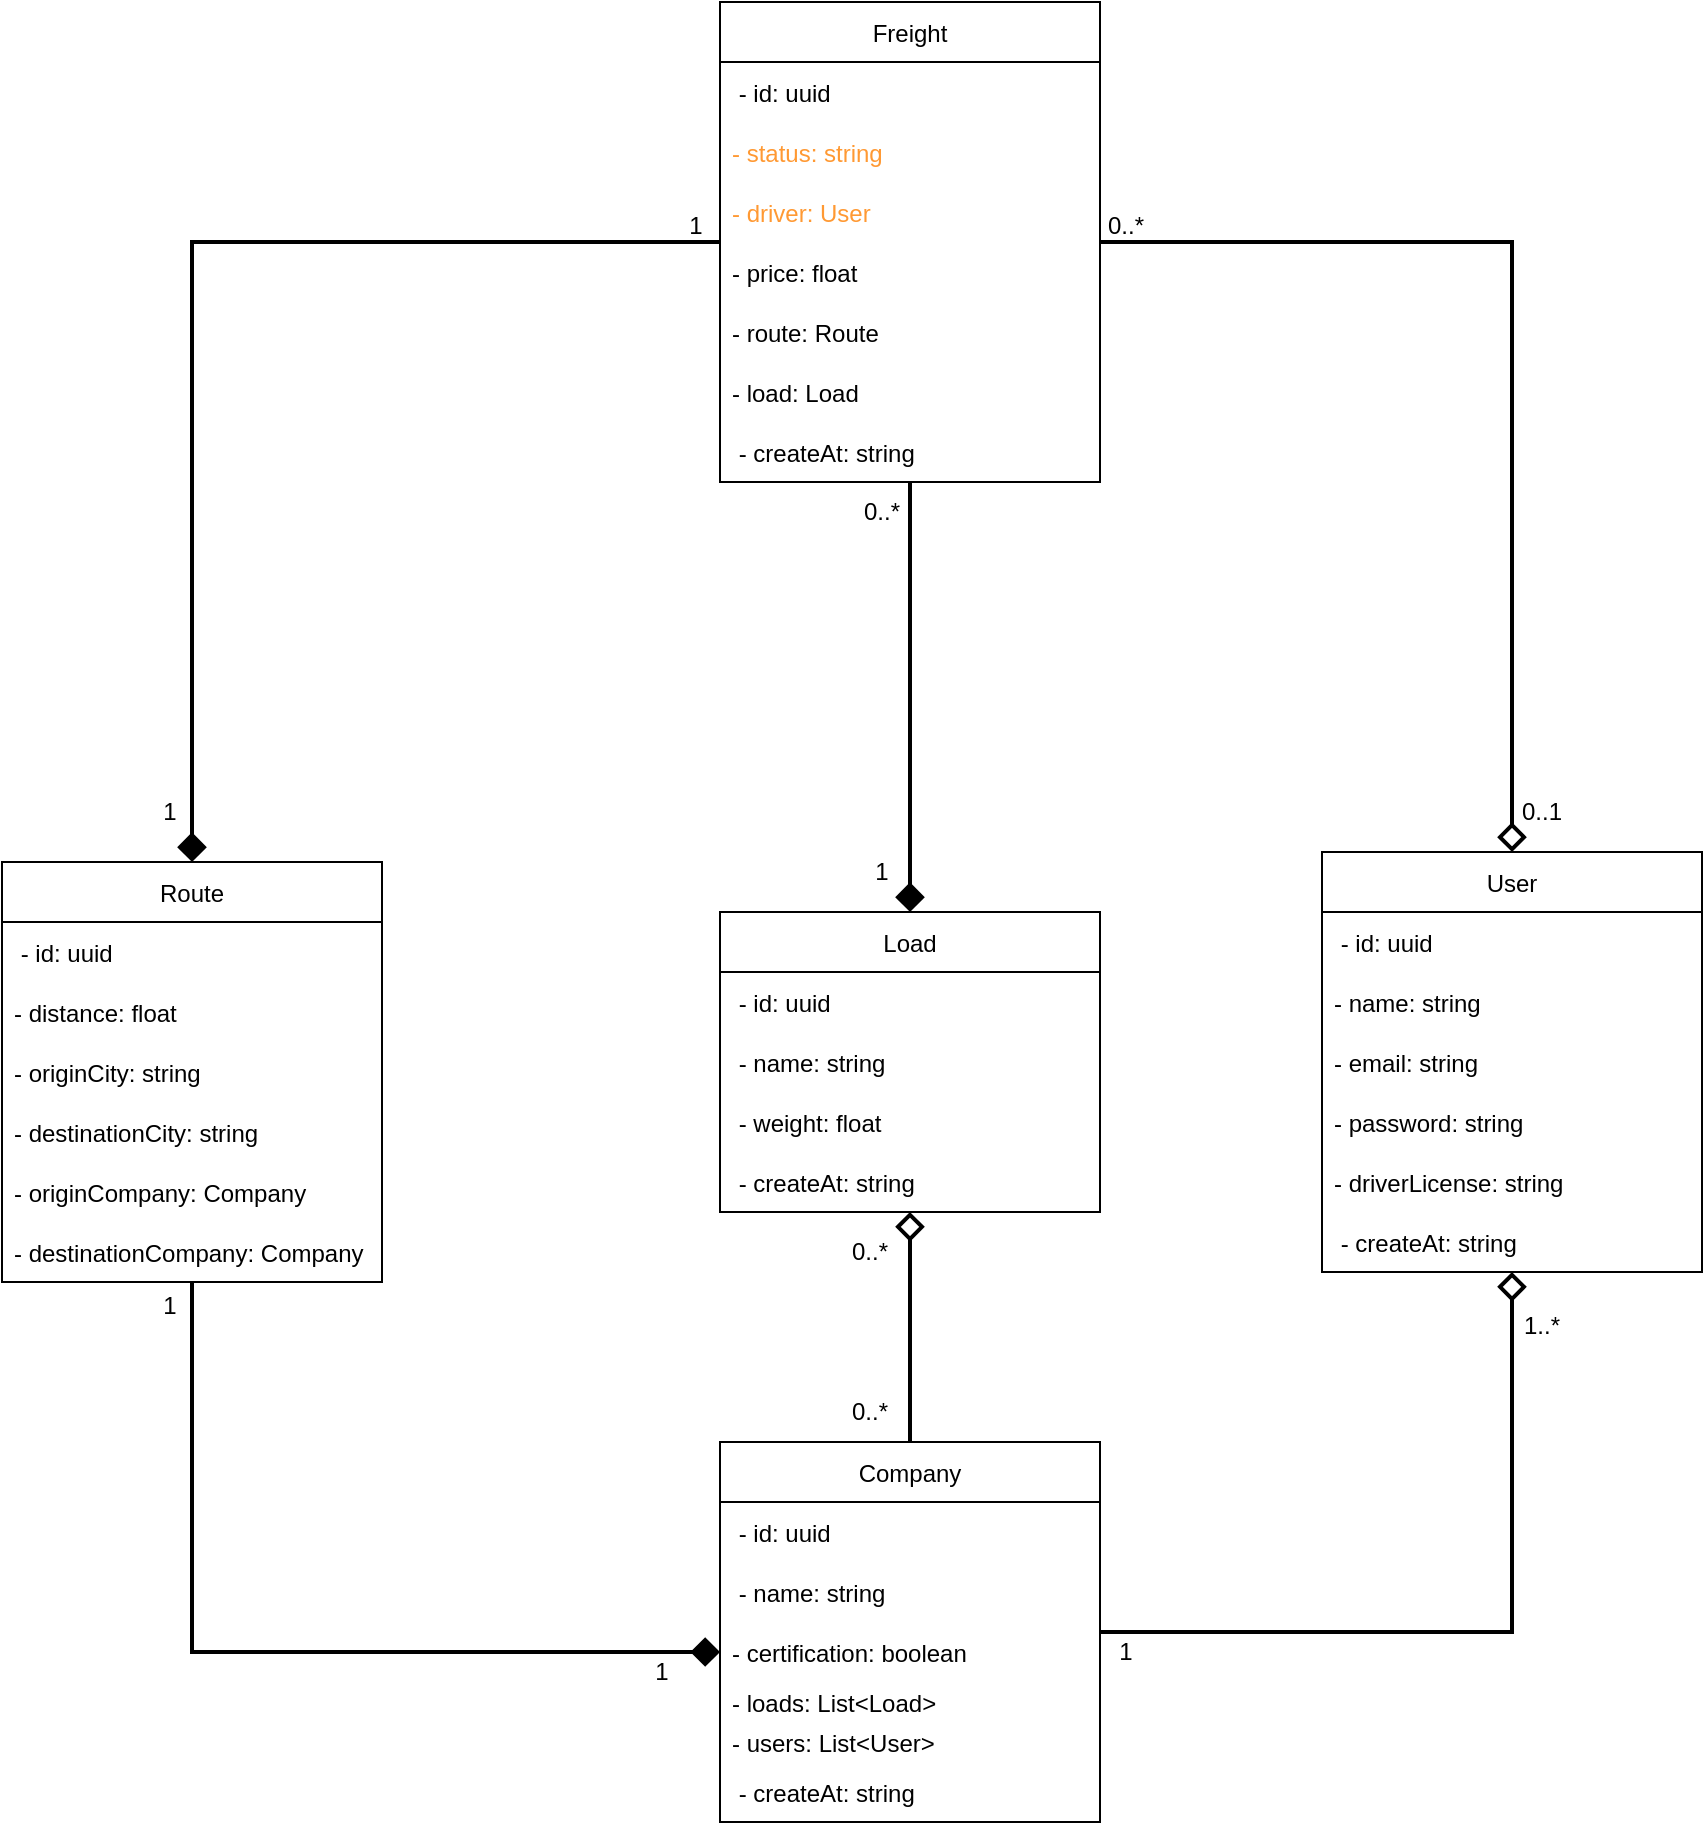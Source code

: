 <mxfile version="20.6.0" type="github" pages="2">
  <diagram id="M3pcUj_e8ZGcJJ1h0OU3" name="Diagrama de Clase">
    <mxGraphModel dx="1085" dy="1749" grid="1" gridSize="10" guides="1" tooltips="1" connect="1" arrows="1" fold="1" page="1" pageScale="1" pageWidth="827" pageHeight="1169" math="0" shadow="0">
      <root>
        <mxCell id="0" />
        <mxCell id="1" parent="0" />
        <mxCell id="J7uX0ePKhyvy9Pcrh8j1-12" style="edgeStyle=orthogonalEdgeStyle;rounded=0;orthogonalLoop=1;jettySize=auto;html=1;strokeWidth=2;fontColor=#FF9933;endArrow=diamond;endFill=0;endSize=10;" edge="1" parent="1" source="F2yfCua-x1HgIKLivBN5-6" target="F2yfCua-x1HgIKLivBN5-24">
          <mxGeometry relative="1" as="geometry" />
        </mxCell>
        <mxCell id="J7uX0ePKhyvy9Pcrh8j1-17" style="edgeStyle=orthogonalEdgeStyle;rounded=0;orthogonalLoop=1;jettySize=auto;html=1;strokeWidth=2;fontColor=#FF9933;endArrow=diamond;endFill=0;endSize=10;" edge="1" parent="1" source="F2yfCua-x1HgIKLivBN5-6" target="HdKlytza_GGiQgGaJUvl-12">
          <mxGeometry relative="1" as="geometry" />
        </mxCell>
        <mxCell id="F2yfCua-x1HgIKLivBN5-6" value="Company" style="swimlane;fontStyle=0;childLayout=stackLayout;horizontal=1;startSize=30;horizontalStack=0;resizeParent=1;resizeParentMax=0;resizeLast=0;collapsible=1;marginBottom=0;" parent="1" vertex="1">
          <mxGeometry x="689" y="460" width="190" height="190" as="geometry" />
        </mxCell>
        <mxCell id="F2yfCua-x1HgIKLivBN5-7" value=" - id: uuid" style="text;strokeColor=none;fillColor=none;align=left;verticalAlign=middle;spacingLeft=4;spacingRight=4;overflow=hidden;points=[[0,0.5],[1,0.5]];portConstraint=eastwest;rotatable=0;" parent="F2yfCua-x1HgIKLivBN5-6" vertex="1">
          <mxGeometry y="30" width="190" height="30" as="geometry" />
        </mxCell>
        <mxCell id="ld96d70Gmt-_mfUiLXAM-1" value=" - name: string" style="text;strokeColor=none;fillColor=none;align=left;verticalAlign=middle;spacingLeft=4;spacingRight=4;overflow=hidden;points=[[0,0.5],[1,0.5]];portConstraint=eastwest;rotatable=0;" parent="F2yfCua-x1HgIKLivBN5-6" vertex="1">
          <mxGeometry y="60" width="190" height="30" as="geometry" />
        </mxCell>
        <mxCell id="F2yfCua-x1HgIKLivBN5-8" value="- certification: boolean" style="text;strokeColor=none;fillColor=none;align=left;verticalAlign=middle;spacingLeft=4;spacingRight=4;overflow=hidden;points=[[0,0.5],[1,0.5]];portConstraint=eastwest;rotatable=0;" parent="F2yfCua-x1HgIKLivBN5-6" vertex="1">
          <mxGeometry y="90" width="190" height="30" as="geometry" />
        </mxCell>
        <mxCell id="ld96d70Gmt-_mfUiLXAM-87" value="- loads: List&lt;Load&gt;" style="text;strokeColor=none;fillColor=none;align=left;verticalAlign=middle;spacingLeft=4;spacingRight=4;overflow=hidden;points=[[0,0.5],[1,0.5]];portConstraint=eastwest;rotatable=0;" parent="F2yfCua-x1HgIKLivBN5-6" vertex="1">
          <mxGeometry y="120" width="190" height="20" as="geometry" />
        </mxCell>
        <mxCell id="J7uX0ePKhyvy9Pcrh8j1-10" value="- users: List&lt;User&gt;" style="text;strokeColor=none;fillColor=none;align=left;verticalAlign=middle;spacingLeft=4;spacingRight=4;overflow=hidden;points=[[0,0.5],[1,0.5]];portConstraint=eastwest;rotatable=0;" vertex="1" parent="F2yfCua-x1HgIKLivBN5-6">
          <mxGeometry y="140" width="190" height="20" as="geometry" />
        </mxCell>
        <mxCell id="pTG3mIIrtEYWrlTueh43-6" value=" - createAt: string" style="text;strokeColor=none;fillColor=none;align=left;verticalAlign=middle;spacingLeft=4;spacingRight=4;overflow=hidden;points=[[0,0.5],[1,0.5]];portConstraint=eastwest;rotatable=0;" parent="F2yfCua-x1HgIKLivBN5-6" vertex="1">
          <mxGeometry y="160" width="190" height="30" as="geometry" />
        </mxCell>
        <mxCell id="F2yfCua-x1HgIKLivBN5-24" value="Load" style="swimlane;fontStyle=0;childLayout=stackLayout;horizontal=1;startSize=30;horizontalStack=0;resizeParent=1;resizeParentMax=0;resizeLast=0;collapsible=1;marginBottom=0;" parent="1" vertex="1">
          <mxGeometry x="689" y="195" width="190" height="150" as="geometry" />
        </mxCell>
        <mxCell id="ld96d70Gmt-_mfUiLXAM-4" value=" - id: uuid" style="text;strokeColor=none;fillColor=none;align=left;verticalAlign=middle;spacingLeft=4;spacingRight=4;overflow=hidden;points=[[0,0.5],[1,0.5]];portConstraint=eastwest;rotatable=0;" parent="F2yfCua-x1HgIKLivBN5-24" vertex="1">
          <mxGeometry y="30" width="190" height="30" as="geometry" />
        </mxCell>
        <mxCell id="F2yfCua-x1HgIKLivBN5-72" value=" - name: string" style="text;strokeColor=none;fillColor=none;align=left;verticalAlign=middle;spacingLeft=4;spacingRight=4;overflow=hidden;points=[[0,0.5],[1,0.5]];portConstraint=eastwest;rotatable=0;" parent="F2yfCua-x1HgIKLivBN5-24" vertex="1">
          <mxGeometry y="60" width="190" height="30" as="geometry" />
        </mxCell>
        <mxCell id="SRt64cAYokg9fVg4joZT-1" value=" - weight: float" style="text;strokeColor=none;fillColor=none;align=left;verticalAlign=middle;spacingLeft=4;spacingRight=4;overflow=hidden;points=[[0,0.5],[1,0.5]];portConstraint=eastwest;rotatable=0;" parent="F2yfCua-x1HgIKLivBN5-24" vertex="1">
          <mxGeometry y="90" width="190" height="30" as="geometry" />
        </mxCell>
        <mxCell id="pTG3mIIrtEYWrlTueh43-5" value=" - createAt: string" style="text;strokeColor=none;fillColor=none;align=left;verticalAlign=middle;spacingLeft=4;spacingRight=4;overflow=hidden;points=[[0,0.5],[1,0.5]];portConstraint=eastwest;rotatable=0;" parent="F2yfCua-x1HgIKLivBN5-24" vertex="1">
          <mxGeometry y="120" width="190" height="30" as="geometry" />
        </mxCell>
        <mxCell id="J7uX0ePKhyvy9Pcrh8j1-13" style="edgeStyle=orthogonalEdgeStyle;rounded=0;orthogonalLoop=1;jettySize=auto;html=1;strokeWidth=2;fontColor=#FF9933;endArrow=diamond;endFill=1;endSize=10;" edge="1" parent="1" source="F2yfCua-x1HgIKLivBN5-39" target="F2yfCua-x1HgIKLivBN5-24">
          <mxGeometry relative="1" as="geometry" />
        </mxCell>
        <mxCell id="J7uX0ePKhyvy9Pcrh8j1-14" style="edgeStyle=orthogonalEdgeStyle;rounded=0;orthogonalLoop=1;jettySize=auto;html=1;strokeWidth=2;fontColor=#FF9933;endArrow=diamond;endFill=1;endSize=10;" edge="1" parent="1" source="F2yfCua-x1HgIKLivBN5-39" target="F2yfCua-x1HgIKLivBN5-77">
          <mxGeometry relative="1" as="geometry" />
        </mxCell>
        <mxCell id="J7uX0ePKhyvy9Pcrh8j1-16" style="edgeStyle=orthogonalEdgeStyle;rounded=0;orthogonalLoop=1;jettySize=auto;html=1;strokeWidth=2;fontColor=#FF9933;endArrow=diamond;endFill=0;endSize=10;" edge="1" parent="1" source="F2yfCua-x1HgIKLivBN5-39" target="HdKlytza_GGiQgGaJUvl-12">
          <mxGeometry relative="1" as="geometry" />
        </mxCell>
        <mxCell id="F2yfCua-x1HgIKLivBN5-39" value="Freight" style="swimlane;fontStyle=0;childLayout=stackLayout;horizontal=1;startSize=30;horizontalStack=0;resizeParent=1;resizeParentMax=0;resizeLast=0;collapsible=1;marginBottom=0;" parent="1" vertex="1">
          <mxGeometry x="689" y="-260" width="190" height="240" as="geometry" />
        </mxCell>
        <mxCell id="ld96d70Gmt-_mfUiLXAM-5" value=" - id: uuid" style="text;strokeColor=none;fillColor=none;align=left;verticalAlign=middle;spacingLeft=4;spacingRight=4;overflow=hidden;points=[[0,0.5],[1,0.5]];portConstraint=eastwest;rotatable=0;" parent="F2yfCua-x1HgIKLivBN5-39" vertex="1">
          <mxGeometry y="30" width="190" height="30" as="geometry" />
        </mxCell>
        <mxCell id="HdKlytza_GGiQgGaJUvl-10" value="- status: string" style="text;strokeColor=none;fillColor=none;align=left;verticalAlign=middle;spacingLeft=4;spacingRight=4;overflow=hidden;points=[[0,0.5],[1,0.5]];portConstraint=eastwest;rotatable=0;labelBackgroundColor=none;fontColor=#FF9933;" parent="F2yfCua-x1HgIKLivBN5-39" vertex="1">
          <mxGeometry y="60" width="190" height="30" as="geometry" />
        </mxCell>
        <mxCell id="HdKlytza_GGiQgGaJUvl-15" value="- driver: User" style="text;strokeColor=none;fillColor=none;align=left;verticalAlign=middle;spacingLeft=4;spacingRight=4;overflow=hidden;points=[[0,0.5],[1,0.5]];portConstraint=eastwest;rotatable=0;fontColor=#FF9933;" parent="F2yfCua-x1HgIKLivBN5-39" vertex="1">
          <mxGeometry y="90" width="190" height="30" as="geometry" />
        </mxCell>
        <mxCell id="HdKlytza_GGiQgGaJUvl-16" value="- price: float" style="text;strokeColor=none;fillColor=none;align=left;verticalAlign=middle;spacingLeft=4;spacingRight=4;overflow=hidden;points=[[0,0.5],[1,0.5]];portConstraint=eastwest;rotatable=0;" parent="F2yfCua-x1HgIKLivBN5-39" vertex="1">
          <mxGeometry y="120" width="190" height="30" as="geometry" />
        </mxCell>
        <mxCell id="F2yfCua-x1HgIKLivBN5-60" value="- route: Route" style="text;strokeColor=none;fillColor=none;align=left;verticalAlign=middle;spacingLeft=4;spacingRight=4;overflow=hidden;points=[[0,0.5],[1,0.5]];portConstraint=eastwest;rotatable=0;" parent="F2yfCua-x1HgIKLivBN5-39" vertex="1">
          <mxGeometry y="150" width="190" height="30" as="geometry" />
        </mxCell>
        <mxCell id="HdKlytza_GGiQgGaJUvl-18" value="- load: Load" style="text;strokeColor=none;fillColor=none;align=left;verticalAlign=middle;spacingLeft=4;spacingRight=4;overflow=hidden;points=[[0,0.5],[1,0.5]];portConstraint=eastwest;rotatable=0;" parent="F2yfCua-x1HgIKLivBN5-39" vertex="1">
          <mxGeometry y="180" width="190" height="30" as="geometry" />
        </mxCell>
        <mxCell id="ld96d70Gmt-_mfUiLXAM-8" value=" - createAt: string" style="text;strokeColor=none;fillColor=none;align=left;verticalAlign=middle;spacingLeft=4;spacingRight=4;overflow=hidden;points=[[0,0.5],[1,0.5]];portConstraint=eastwest;rotatable=0;" parent="F2yfCua-x1HgIKLivBN5-39" vertex="1">
          <mxGeometry y="210" width="190" height="30" as="geometry" />
        </mxCell>
        <mxCell id="J7uX0ePKhyvy9Pcrh8j1-15" style="edgeStyle=orthogonalEdgeStyle;rounded=0;orthogonalLoop=1;jettySize=auto;html=1;entryX=0;entryY=0.5;entryDx=0;entryDy=0;strokeWidth=2;fontColor=#FF9933;endArrow=diamond;endFill=1;endSize=10;" edge="1" parent="1" source="F2yfCua-x1HgIKLivBN5-77" target="F2yfCua-x1HgIKLivBN5-8">
          <mxGeometry relative="1" as="geometry" />
        </mxCell>
        <mxCell id="F2yfCua-x1HgIKLivBN5-77" value="Route" style="swimlane;fontStyle=0;childLayout=stackLayout;horizontal=1;startSize=30;horizontalStack=0;resizeParent=1;resizeParentMax=0;resizeLast=0;collapsible=1;marginBottom=0;" parent="1" vertex="1">
          <mxGeometry x="330" y="170" width="190" height="210" as="geometry" />
        </mxCell>
        <mxCell id="ld96d70Gmt-_mfUiLXAM-3" value=" - id: uuid" style="text;strokeColor=none;fillColor=none;align=left;verticalAlign=middle;spacingLeft=4;spacingRight=4;overflow=hidden;points=[[0,0.5],[1,0.5]];portConstraint=eastwest;rotatable=0;" parent="F2yfCua-x1HgIKLivBN5-77" vertex="1">
          <mxGeometry y="30" width="190" height="30" as="geometry" />
        </mxCell>
        <mxCell id="CucOphMQl8QsdvXRG6Uy-3" value="- distance: float" style="text;strokeColor=none;fillColor=none;align=left;verticalAlign=middle;spacingLeft=4;spacingRight=4;overflow=hidden;points=[[0,0.5],[1,0.5]];portConstraint=eastwest;rotatable=0;" parent="F2yfCua-x1HgIKLivBN5-77" vertex="1">
          <mxGeometry y="60" width="190" height="30" as="geometry" />
        </mxCell>
        <mxCell id="F2yfCua-x1HgIKLivBN5-79" value="- originCity: string" style="text;strokeColor=none;fillColor=none;align=left;verticalAlign=middle;spacingLeft=4;spacingRight=4;overflow=hidden;points=[[0,0.5],[1,0.5]];portConstraint=eastwest;rotatable=0;" parent="F2yfCua-x1HgIKLivBN5-77" vertex="1">
          <mxGeometry y="90" width="190" height="30" as="geometry" />
        </mxCell>
        <mxCell id="F2yfCua-x1HgIKLivBN5-80" value="- destinationCity: string" style="text;strokeColor=none;fillColor=none;align=left;verticalAlign=middle;spacingLeft=4;spacingRight=4;overflow=hidden;points=[[0,0.5],[1,0.5]];portConstraint=eastwest;rotatable=0;" parent="F2yfCua-x1HgIKLivBN5-77" vertex="1">
          <mxGeometry y="120" width="190" height="30" as="geometry" />
        </mxCell>
        <mxCell id="F2yfCua-x1HgIKLivBN5-83" value="- originCompany: Company" style="text;strokeColor=none;fillColor=none;align=left;verticalAlign=middle;spacingLeft=4;spacingRight=4;overflow=hidden;points=[[0,0.5],[1,0.5]];portConstraint=eastwest;rotatable=0;" parent="F2yfCua-x1HgIKLivBN5-77" vertex="1">
          <mxGeometry y="150" width="190" height="30" as="geometry" />
        </mxCell>
        <mxCell id="F2yfCua-x1HgIKLivBN5-84" value="- destinationCompany: Company" style="text;strokeColor=none;fillColor=none;align=left;verticalAlign=middle;spacingLeft=4;spacingRight=4;overflow=hidden;points=[[0,0.5],[1,0.5]];portConstraint=eastwest;rotatable=0;" parent="F2yfCua-x1HgIKLivBN5-77" vertex="1">
          <mxGeometry y="180" width="190" height="30" as="geometry" />
        </mxCell>
        <mxCell id="HdKlytza_GGiQgGaJUvl-12" value="User" style="swimlane;fontStyle=0;childLayout=stackLayout;horizontal=1;startSize=30;horizontalStack=0;resizeParent=1;resizeParentMax=0;resizeLast=0;collapsible=1;marginBottom=0;" parent="1" vertex="1">
          <mxGeometry x="990" y="165" width="190" height="210" as="geometry" />
        </mxCell>
        <mxCell id="ld96d70Gmt-_mfUiLXAM-6" value=" - id: uuid" style="text;strokeColor=none;fillColor=none;align=left;verticalAlign=middle;spacingLeft=4;spacingRight=4;overflow=hidden;points=[[0,0.5],[1,0.5]];portConstraint=eastwest;rotatable=0;" parent="HdKlytza_GGiQgGaJUvl-12" vertex="1">
          <mxGeometry y="30" width="190" height="30" as="geometry" />
        </mxCell>
        <mxCell id="HdKlytza_GGiQgGaJUvl-13" value="- name: string" style="text;strokeColor=none;fillColor=none;align=left;verticalAlign=middle;spacingLeft=4;spacingRight=4;overflow=hidden;points=[[0,0.5],[1,0.5]];portConstraint=eastwest;rotatable=0;" parent="HdKlytza_GGiQgGaJUvl-12" vertex="1">
          <mxGeometry y="60" width="190" height="30" as="geometry" />
        </mxCell>
        <mxCell id="pTG3mIIrtEYWrlTueh43-2" value="- email: string" style="text;strokeColor=none;fillColor=none;align=left;verticalAlign=middle;spacingLeft=4;spacingRight=4;overflow=hidden;points=[[0,0.5],[1,0.5]];portConstraint=eastwest;rotatable=0;" parent="HdKlytza_GGiQgGaJUvl-12" vertex="1">
          <mxGeometry y="90" width="190" height="30" as="geometry" />
        </mxCell>
        <mxCell id="pTG3mIIrtEYWrlTueh43-3" value="- password: string" style="text;strokeColor=none;fillColor=none;align=left;verticalAlign=middle;spacingLeft=4;spacingRight=4;overflow=hidden;points=[[0,0.5],[1,0.5]];portConstraint=eastwest;rotatable=0;" parent="HdKlytza_GGiQgGaJUvl-12" vertex="1">
          <mxGeometry y="120" width="190" height="30" as="geometry" />
        </mxCell>
        <mxCell id="pTG3mIIrtEYWrlTueh43-4" value="- driverLicense: string" style="text;strokeColor=none;fillColor=none;align=left;verticalAlign=middle;spacingLeft=4;spacingRight=4;overflow=hidden;points=[[0,0.5],[1,0.5]];portConstraint=eastwest;rotatable=0;" parent="HdKlytza_GGiQgGaJUvl-12" vertex="1">
          <mxGeometry y="150" width="190" height="30" as="geometry" />
        </mxCell>
        <mxCell id="pTG3mIIrtEYWrlTueh43-1" value=" - createAt: string" style="text;strokeColor=none;fillColor=none;align=left;verticalAlign=middle;spacingLeft=4;spacingRight=4;overflow=hidden;points=[[0,0.5],[1,0.5]];portConstraint=eastwest;rotatable=0;" parent="HdKlytza_GGiQgGaJUvl-12" vertex="1">
          <mxGeometry y="180" width="190" height="30" as="geometry" />
        </mxCell>
        <mxCell id="HdKlytza_GGiQgGaJUvl-30" value="1" style="text;html=1;strokeColor=none;fillColor=none;align=center;verticalAlign=middle;whiteSpace=wrap;rounded=0;" parent="1" vertex="1">
          <mxGeometry x="667" y="-153" width="20" height="10" as="geometry" />
        </mxCell>
        <mxCell id="HdKlytza_GGiQgGaJUvl-34" value="0..1" style="text;html=1;strokeColor=none;fillColor=none;align=center;verticalAlign=middle;whiteSpace=wrap;rounded=0;" parent="1" vertex="1">
          <mxGeometry x="1090" y="140" width="20" height="10" as="geometry" />
        </mxCell>
        <mxCell id="HdKlytza_GGiQgGaJUvl-45" value="1" style="text;html=1;strokeColor=none;fillColor=none;align=center;verticalAlign=middle;whiteSpace=wrap;rounded=0;" parent="1" vertex="1">
          <mxGeometry x="760" y="170" width="20" height="10" as="geometry" />
        </mxCell>
        <mxCell id="HdKlytza_GGiQgGaJUvl-46" value="0..*" style="text;html=1;strokeColor=none;fillColor=none;align=center;verticalAlign=middle;whiteSpace=wrap;rounded=0;" parent="1" vertex="1">
          <mxGeometry x="760" y="-10" width="20" height="10" as="geometry" />
        </mxCell>
        <mxCell id="hMBWMICOuz-v4nyTVwGk-6" value="1" style="text;html=1;strokeColor=none;fillColor=none;align=center;verticalAlign=middle;whiteSpace=wrap;rounded=0;" parent="1" vertex="1">
          <mxGeometry x="650" y="570" width="20" height="10" as="geometry" />
        </mxCell>
        <mxCell id="hMBWMICOuz-v4nyTVwGk-7" value="1" style="text;html=1;strokeColor=none;fillColor=none;align=center;verticalAlign=middle;whiteSpace=wrap;rounded=0;" parent="1" vertex="1">
          <mxGeometry x="404" y="140" width="20" height="10" as="geometry" />
        </mxCell>
        <mxCell id="hMBWMICOuz-v4nyTVwGk-12" value="0..*" style="text;html=1;strokeColor=none;fillColor=none;align=center;verticalAlign=middle;whiteSpace=wrap;rounded=0;" parent="1" vertex="1">
          <mxGeometry x="754" y="360" width="20" height="10" as="geometry" />
        </mxCell>
        <mxCell id="hMBWMICOuz-v4nyTVwGk-13" value="0..*" style="text;html=1;strokeColor=none;fillColor=none;align=center;verticalAlign=middle;whiteSpace=wrap;rounded=0;" parent="1" vertex="1">
          <mxGeometry x="754" y="440" width="20" height="10" as="geometry" />
        </mxCell>
        <mxCell id="J7uX0ePKhyvy9Pcrh8j1-18" value="1" style="text;html=1;strokeColor=none;fillColor=none;align=center;verticalAlign=middle;whiteSpace=wrap;rounded=0;" vertex="1" parent="1">
          <mxGeometry x="404" y="387" width="20" height="10" as="geometry" />
        </mxCell>
        <mxCell id="J7uX0ePKhyvy9Pcrh8j1-19" value="1..*" style="text;html=1;strokeColor=none;fillColor=none;align=center;verticalAlign=middle;whiteSpace=wrap;rounded=0;" vertex="1" parent="1">
          <mxGeometry x="1090" y="397" width="20" height="10" as="geometry" />
        </mxCell>
        <mxCell id="J7uX0ePKhyvy9Pcrh8j1-20" value="1" style="text;html=1;strokeColor=none;fillColor=none;align=center;verticalAlign=middle;whiteSpace=wrap;rounded=0;" vertex="1" parent="1">
          <mxGeometry x="882" y="560" width="20" height="10" as="geometry" />
        </mxCell>
        <mxCell id="J7uX0ePKhyvy9Pcrh8j1-21" value="0..*" style="text;html=1;strokeColor=none;fillColor=none;align=center;verticalAlign=middle;whiteSpace=wrap;rounded=0;" vertex="1" parent="1">
          <mxGeometry x="882" y="-153" width="20" height="10" as="geometry" />
        </mxCell>
      </root>
    </mxGraphModel>
  </diagram>
  <diagram id="1bz0O799h8V0yVq-FYLp" name="Diagrama de Casos de Uso">
    <mxGraphModel dx="1578" dy="844" grid="1" gridSize="10" guides="1" tooltips="1" connect="1" arrows="1" fold="1" page="1" pageScale="1" pageWidth="827" pageHeight="1169" math="0" shadow="0">
      <root>
        <mxCell id="0" />
        <mxCell id="1" parent="0" />
        <mxCell id="QoGKlaLHUCBEnwmlQGfR-20" style="edgeStyle=orthogonalEdgeStyle;curved=1;rounded=0;orthogonalLoop=1;jettySize=auto;html=1;entryX=0.5;entryY=1;entryDx=0;entryDy=0;strokeWidth=1;" edge="1" parent="1" source="QoGKlaLHUCBEnwmlQGfR-1" target="QoGKlaLHUCBEnwmlQGfR-5">
          <mxGeometry relative="1" as="geometry" />
        </mxCell>
        <mxCell id="QoGKlaLHUCBEnwmlQGfR-21" style="edgeStyle=orthogonalEdgeStyle;curved=1;rounded=0;orthogonalLoop=1;jettySize=auto;html=1;entryX=0.5;entryY=1;entryDx=0;entryDy=0;strokeWidth=1;" edge="1" parent="1" source="QoGKlaLHUCBEnwmlQGfR-1" target="QoGKlaLHUCBEnwmlQGfR-4">
          <mxGeometry relative="1" as="geometry" />
        </mxCell>
        <mxCell id="QoGKlaLHUCBEnwmlQGfR-22" style="edgeStyle=orthogonalEdgeStyle;curved=1;rounded=0;orthogonalLoop=1;jettySize=auto;html=1;entryX=0.5;entryY=1;entryDx=0;entryDy=0;strokeWidth=1;" edge="1" parent="1" source="QoGKlaLHUCBEnwmlQGfR-1" target="QoGKlaLHUCBEnwmlQGfR-7">
          <mxGeometry relative="1" as="geometry" />
        </mxCell>
        <mxCell id="QoGKlaLHUCBEnwmlQGfR-23" style="edgeStyle=orthogonalEdgeStyle;curved=1;rounded=0;orthogonalLoop=1;jettySize=auto;html=1;entryX=0.5;entryY=1;entryDx=0;entryDy=0;strokeWidth=1;" edge="1" parent="1" source="QoGKlaLHUCBEnwmlQGfR-1" target="QoGKlaLHUCBEnwmlQGfR-6">
          <mxGeometry relative="1" as="geometry" />
        </mxCell>
        <mxCell id="QoGKlaLHUCBEnwmlQGfR-24" style="edgeStyle=orthogonalEdgeStyle;curved=1;rounded=0;orthogonalLoop=1;jettySize=auto;html=1;strokeWidth=1;" edge="1" parent="1" source="QoGKlaLHUCBEnwmlQGfR-1" target="QoGKlaLHUCBEnwmlQGfR-9">
          <mxGeometry relative="1" as="geometry" />
        </mxCell>
        <mxCell id="QoGKlaLHUCBEnwmlQGfR-1" value="Empresa" style="shape=umlActor;verticalLabelPosition=bottom;verticalAlign=top;html=1;outlineConnect=0;" vertex="1" parent="1">
          <mxGeometry x="398" y="740" width="30" height="60" as="geometry" />
        </mxCell>
        <mxCell id="R5DaQg2-dEpTNpGCotOX-2" style="edgeStyle=orthogonalEdgeStyle;curved=1;rounded=0;orthogonalLoop=1;jettySize=auto;html=1;entryX=0.5;entryY=0;entryDx=0;entryDy=0;strokeWidth=1;" edge="1" parent="1" source="QoGKlaLHUCBEnwmlQGfR-2" target="QoGKlaLHUCBEnwmlQGfR-9">
          <mxGeometry relative="1" as="geometry" />
        </mxCell>
        <mxCell id="R5DaQg2-dEpTNpGCotOX-4" style="edgeStyle=orthogonalEdgeStyle;curved=1;rounded=0;orthogonalLoop=1;jettySize=auto;html=1;entryX=1;entryY=0.5;entryDx=0;entryDy=0;strokeWidth=1;" edge="1" parent="1" source="QoGKlaLHUCBEnwmlQGfR-2" target="QoGKlaLHUCBEnwmlQGfR-8">
          <mxGeometry relative="1" as="geometry" />
        </mxCell>
        <mxCell id="R5DaQg2-dEpTNpGCotOX-6" style="edgeStyle=orthogonalEdgeStyle;curved=1;rounded=0;orthogonalLoop=1;jettySize=auto;html=1;entryX=0;entryY=0.5;entryDx=0;entryDy=0;strokeWidth=1;" edge="1" parent="1" source="QoGKlaLHUCBEnwmlQGfR-2" target="R5DaQg2-dEpTNpGCotOX-5">
          <mxGeometry relative="1" as="geometry" />
        </mxCell>
        <mxCell id="R5DaQg2-dEpTNpGCotOX-7" value="" style="edgeStyle=orthogonalEdgeStyle;curved=1;rounded=0;orthogonalLoop=1;jettySize=auto;html=1;strokeWidth=1;" edge="1" parent="1" source="QoGKlaLHUCBEnwmlQGfR-2" target="QoGKlaLHUCBEnwmlQGfR-9">
          <mxGeometry relative="1" as="geometry" />
        </mxCell>
        <mxCell id="QoGKlaLHUCBEnwmlQGfR-2" value="Motorista" style="shape=umlActor;verticalLabelPosition=top;verticalAlign=bottom;html=1;outlineConnect=0;direction=east;horizontal=1;labelPosition=center;align=center;" vertex="1" parent="1">
          <mxGeometry x="398" y="210" width="30" height="60" as="geometry" />
        </mxCell>
        <mxCell id="QoGKlaLHUCBEnwmlQGfR-26" style="edgeStyle=orthogonalEdgeStyle;curved=1;rounded=0;orthogonalLoop=1;jettySize=auto;html=1;entryX=1;entryY=0.5;entryDx=0;entryDy=0;strokeWidth=1;dashed=1;" edge="1" parent="1" source="QoGKlaLHUCBEnwmlQGfR-4" target="QoGKlaLHUCBEnwmlQGfR-9">
          <mxGeometry relative="1" as="geometry">
            <Array as="points">
              <mxPoint x="704" y="410" />
            </Array>
          </mxGeometry>
        </mxCell>
        <mxCell id="QoGKlaLHUCBEnwmlQGfR-27" value="&amp;lt;&amp;lt;include&amp;gt;&amp;gt;" style="edgeLabel;html=1;align=center;verticalAlign=middle;resizable=0;points=[];" vertex="1" connectable="0" parent="QoGKlaLHUCBEnwmlQGfR-26">
          <mxGeometry x="-0.493" y="40" relative="1" as="geometry">
            <mxPoint as="offset" />
          </mxGeometry>
        </mxCell>
        <mxCell id="QoGKlaLHUCBEnwmlQGfR-4" value="Gerenciamento de Trabalho" style="ellipse;whiteSpace=wrap;html=1;" vertex="1" parent="1">
          <mxGeometry x="654" y="550" width="120" height="80" as="geometry" />
        </mxCell>
        <mxCell id="R5DaQg2-dEpTNpGCotOX-11" style="edgeStyle=orthogonalEdgeStyle;curved=1;rounded=0;orthogonalLoop=1;jettySize=auto;html=1;entryX=1;entryY=1;entryDx=0;entryDy=0;dashed=1;strokeWidth=1;" edge="1" parent="1" source="QoGKlaLHUCBEnwmlQGfR-5" target="QoGKlaLHUCBEnwmlQGfR-9">
          <mxGeometry relative="1" as="geometry">
            <Array as="points">
              <mxPoint x="550" y="490" />
              <mxPoint x="455" y="490" />
            </Array>
          </mxGeometry>
        </mxCell>
        <mxCell id="R5DaQg2-dEpTNpGCotOX-12" value="&amp;lt;&amp;lt;include&amp;gt;&amp;gt;" style="edgeLabel;html=1;align=center;verticalAlign=middle;resizable=0;points=[];" vertex="1" connectable="0" parent="R5DaQg2-dEpTNpGCotOX-11">
          <mxGeometry x="-0.074" y="1" relative="1" as="geometry">
            <mxPoint as="offset" />
          </mxGeometry>
        </mxCell>
        <mxCell id="QoGKlaLHUCBEnwmlQGfR-5" value="Gerenciamento de Frete" style="ellipse;whiteSpace=wrap;html=1;" vertex="1" parent="1">
          <mxGeometry x="494" y="550" width="120" height="80" as="geometry" />
        </mxCell>
        <mxCell id="QoGKlaLHUCBEnwmlQGfR-28" style="edgeStyle=orthogonalEdgeStyle;curved=1;rounded=0;orthogonalLoop=1;jettySize=auto;html=1;entryX=0;entryY=0.5;entryDx=0;entryDy=0;dashed=1;strokeWidth=1;" edge="1" parent="1" source="QoGKlaLHUCBEnwmlQGfR-6" target="QoGKlaLHUCBEnwmlQGfR-9">
          <mxGeometry relative="1" as="geometry">
            <Array as="points">
              <mxPoint x="114" y="410" />
            </Array>
          </mxGeometry>
        </mxCell>
        <mxCell id="QoGKlaLHUCBEnwmlQGfR-29" value="&amp;lt;&amp;lt;include&amp;gt;&amp;gt;" style="edgeLabel;html=1;align=center;verticalAlign=middle;resizable=0;points=[];" vertex="1" connectable="0" parent="QoGKlaLHUCBEnwmlQGfR-28">
          <mxGeometry x="0.19" y="-20" relative="1" as="geometry">
            <mxPoint as="offset" />
          </mxGeometry>
        </mxCell>
        <mxCell id="QoGKlaLHUCBEnwmlQGfR-6" value="&lt;div&gt;Gerenciamento de Carga&lt;/div&gt;" style="ellipse;whiteSpace=wrap;html=1;" vertex="1" parent="1">
          <mxGeometry x="54" y="540" width="120" height="80" as="geometry" />
        </mxCell>
        <mxCell id="QoGKlaLHUCBEnwmlQGfR-12" style="edgeStyle=orthogonalEdgeStyle;curved=1;rounded=0;orthogonalLoop=1;jettySize=auto;html=1;entryX=0;entryY=1;entryDx=0;entryDy=0;exitX=0.5;exitY=0;exitDx=0;exitDy=0;dashed=1;" edge="1" parent="1" source="QoGKlaLHUCBEnwmlQGfR-7" target="QoGKlaLHUCBEnwmlQGfR-9">
          <mxGeometry relative="1" as="geometry" />
        </mxCell>
        <mxCell id="QoGKlaLHUCBEnwmlQGfR-15" value="&amp;lt;&amp;lt;include&amp;gt;&amp;gt;" style="edgeLabel;html=1;align=center;verticalAlign=middle;resizable=0;points=[];" vertex="1" connectable="0" parent="QoGKlaLHUCBEnwmlQGfR-12">
          <mxGeometry x="0.045" y="2" relative="1" as="geometry">
            <mxPoint as="offset" />
          </mxGeometry>
        </mxCell>
        <mxCell id="QoGKlaLHUCBEnwmlQGfR-7" value="Manter Empresa" style="ellipse;whiteSpace=wrap;html=1;" vertex="1" parent="1">
          <mxGeometry x="214" y="550" width="120" height="80" as="geometry" />
        </mxCell>
        <mxCell id="R5DaQg2-dEpTNpGCotOX-3" style="edgeStyle=orthogonalEdgeStyle;curved=1;rounded=0;orthogonalLoop=1;jettySize=auto;html=1;entryX=0;entryY=0;entryDx=0;entryDy=0;dashed=1;strokeWidth=1;" edge="1" parent="1" source="QoGKlaLHUCBEnwmlQGfR-8" target="QoGKlaLHUCBEnwmlQGfR-9">
          <mxGeometry relative="1" as="geometry">
            <Array as="points">
              <mxPoint x="190" y="382" />
            </Array>
          </mxGeometry>
        </mxCell>
        <mxCell id="R5DaQg2-dEpTNpGCotOX-10" value="&amp;lt;&amp;lt;include&amp;gt;&amp;gt;" style="edgeLabel;html=1;align=center;verticalAlign=middle;resizable=0;points=[];" vertex="1" connectable="0" parent="R5DaQg2-dEpTNpGCotOX-3">
          <mxGeometry x="-0.579" y="25" relative="1" as="geometry">
            <mxPoint as="offset" />
          </mxGeometry>
        </mxCell>
        <mxCell id="QoGKlaLHUCBEnwmlQGfR-8" value="&lt;div&gt;Manter Motorista&lt;/div&gt;" style="ellipse;whiteSpace=wrap;html=1;" vertex="1" parent="1">
          <mxGeometry x="130" y="201" width="120" height="80" as="geometry" />
        </mxCell>
        <mxCell id="QoGKlaLHUCBEnwmlQGfR-9" value="&lt;div&gt;Efetuar login&lt;/div&gt;" style="ellipse;whiteSpace=wrap;html=1;" vertex="1" parent="1">
          <mxGeometry x="353" y="370" width="120" height="80" as="geometry" />
        </mxCell>
        <mxCell id="R5DaQg2-dEpTNpGCotOX-8" style="edgeStyle=orthogonalEdgeStyle;curved=1;rounded=0;orthogonalLoop=1;jettySize=auto;html=1;entryX=1;entryY=0;entryDx=0;entryDy=0;strokeWidth=1;dashed=1;" edge="1" parent="1" source="R5DaQg2-dEpTNpGCotOX-5" target="QoGKlaLHUCBEnwmlQGfR-9">
          <mxGeometry relative="1" as="geometry">
            <Array as="points">
              <mxPoint x="630" y="382" />
            </Array>
          </mxGeometry>
        </mxCell>
        <mxCell id="R5DaQg2-dEpTNpGCotOX-9" value="&amp;lt;&amp;lt;include&amp;gt;&amp;gt;" style="edgeLabel;html=1;align=center;verticalAlign=middle;resizable=0;points=[];" vertex="1" connectable="0" parent="R5DaQg2-dEpTNpGCotOX-8">
          <mxGeometry x="-0.497" y="-29" relative="1" as="geometry">
            <mxPoint as="offset" />
          </mxGeometry>
        </mxCell>
        <mxCell id="R5DaQg2-dEpTNpGCotOX-5" value="&lt;div&gt;Manter Frete&lt;/div&gt;" style="ellipse;whiteSpace=wrap;html=1;" vertex="1" parent="1">
          <mxGeometry x="570" y="199" width="120" height="80" as="geometry" />
        </mxCell>
      </root>
    </mxGraphModel>
  </diagram>
</mxfile>
